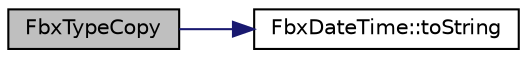 digraph "FbxTypeCopy"
{
  edge [fontname="Helvetica",fontsize="10",labelfontname="Helvetica",labelfontsize="10"];
  node [fontname="Helvetica",fontsize="10",shape=record];
  rankdir="LR";
  Node733 [label="FbxTypeCopy",height=0.2,width=0.4,color="black", fillcolor="grey75", style="filled", fontcolor="black"];
  Node733 -> Node734 [color="midnightblue",fontsize="10",style="solid",fontname="Helvetica"];
  Node734 [label="FbxDateTime::toString",height=0.2,width=0.4,color="black", fillcolor="white", style="filled",URL="$class_fbx_date_time.html#a283a6c2397087698e188e421a4dc665d"];
}
